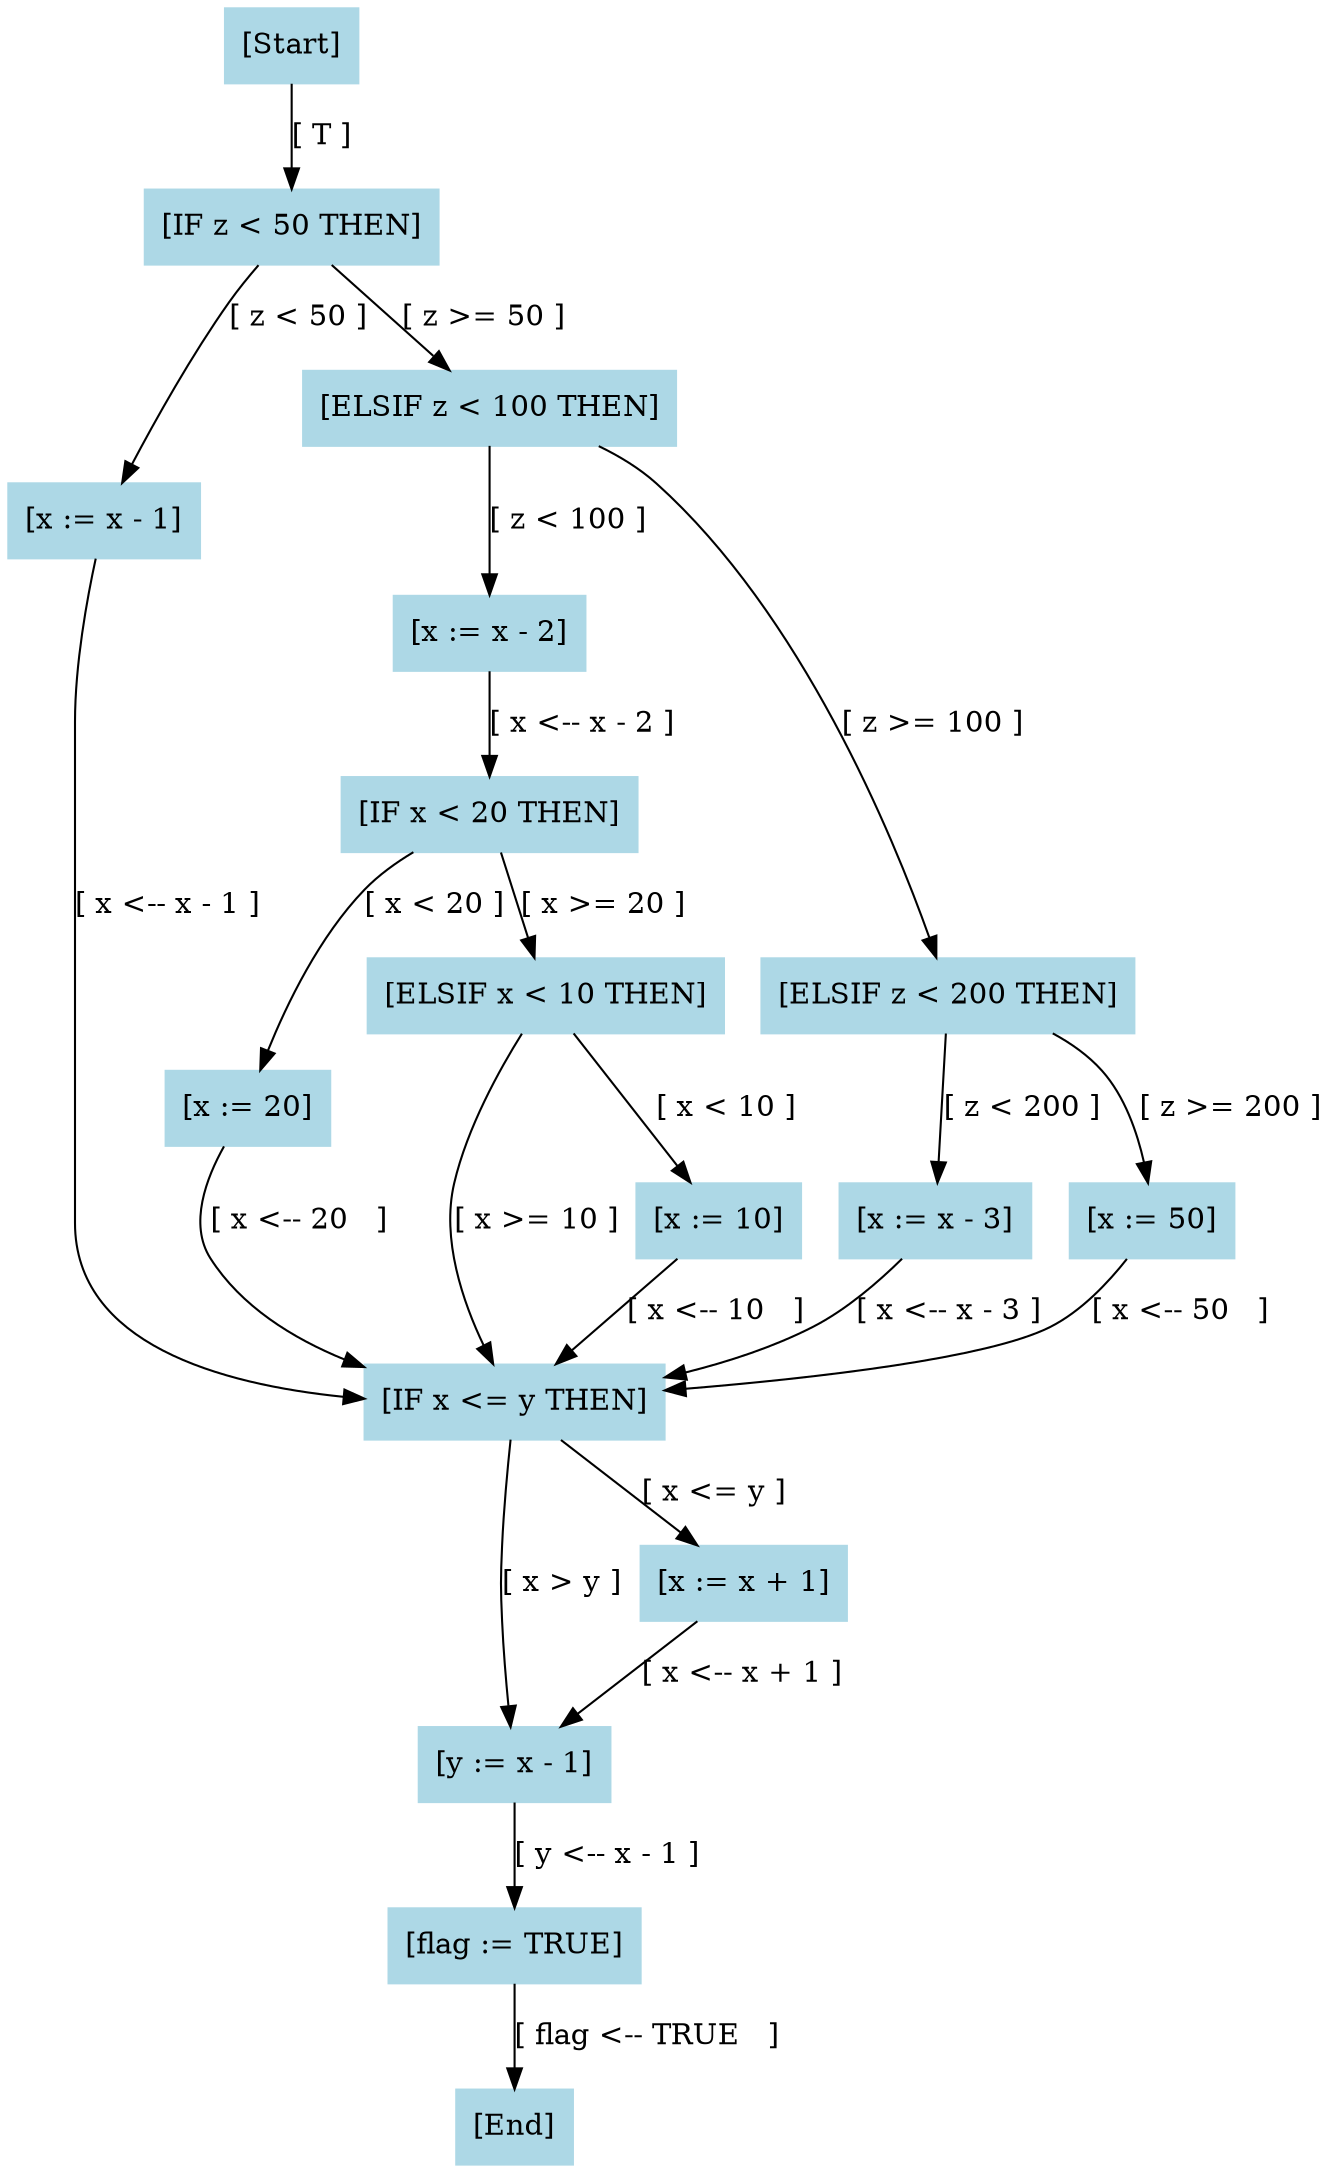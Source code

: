 digraph "CFG" {
"n0" [label="[Start]", color=lightblue,style=filled,shape=box]
"n1" [label="[IF z < 50 THEN]", color=lightblue,style=filled,shape=box]
"n2" [label="[IF x <= y THEN]", color=lightblue,style=filled,shape=box]
"n3" [label="[y := x - 1]", color=lightblue,style=filled,shape=box]
"n4" [label="[flag := TRUE]", color=lightblue,style=filled,shape=box]
"n5" [label="[End]", color=lightblue,style=filled,shape=box]
"n6" [label="[x := x - 1]", color=lightblue,style=filled,shape=box]
"n7" [label="[ELSIF z < 100 THEN]", color=lightblue,style=filled,shape=box]
"n8" [label="[x := x - 2]", color=lightblue,style=filled,shape=box]
"n9" [label="[IF x < 20 THEN]", color=lightblue,style=filled,shape=box]
"n:" [label="[ELSIF z < 200 THEN]", color=lightblue,style=filled,shape=box]
"n;" [label="[x := x - 3]", color=lightblue,style=filled,shape=box]
"n<" [label="[x := 50]", color=lightblue,style=filled,shape=box]
"n=" [label="[x := x + 1]", color=lightblue,style=filled,shape=box]
"n>" [label="[x := 20]", color=lightblue,style=filled,shape=box]
"n?" [label="[ELSIF x < 10 THEN]", color=lightblue,style=filled,shape=box]
"n@" [label="[x := 10]", color=lightblue,style=filled,shape=box]
"n0" -> "n1" [label="[ T ]",color=black]
"n3" -> "n4" [label="[ y <-- x - 1 ]",color=black]
"n4" -> "n5" [label="[ flag <-- TRUE   ]",color=black]
"n1" -> "n6" [label="[ z < 50 ]",color=black]
"n6" -> "n2" [label="[ x <-- x - 1 ]",color=black]
"n1" -> "n7" [label="[ z >= 50 ]",color=black]
"n7" -> "n8" [label="[ z < 100 ]",color=black]
"n8" -> "n9" [label="[ x <-- x - 2 ]",color=black]
"n7" -> "n:" [label="[ z >= 100 ]",color=black]
"n:" -> "n;" [label="[ z < 200 ]",color=black]
"n;" -> "n2" [label="[ x <-- x - 3 ]",color=black]
"n:" -> "n<" [label="[ z >= 200 ]",color=black]
"n<" -> "n2" [label="[ x <-- 50   ]",color=black]
"n2" -> "n=" [label="[ x <= y ]",color=black]
"n=" -> "n3" [label="[ x <-- x + 1 ]",color=black]
"n2" -> "n3" [label="[ x > y ]",color=black]
"n9" -> "n>" [label="[ x < 20 ]",color=black]
"n>" -> "n2" [label="[ x <-- 20   ]",color=black]
"n9" -> "n?" [label="[ x >= 20 ]",color=black]
"n?" -> "n@" [label="[ x < 10 ]",color=black]
"n@" -> "n2" [label="[ x <-- 10   ]",color=black]
"n?" -> "n2" [label="[ x >= 10 ]",color=black]
}
